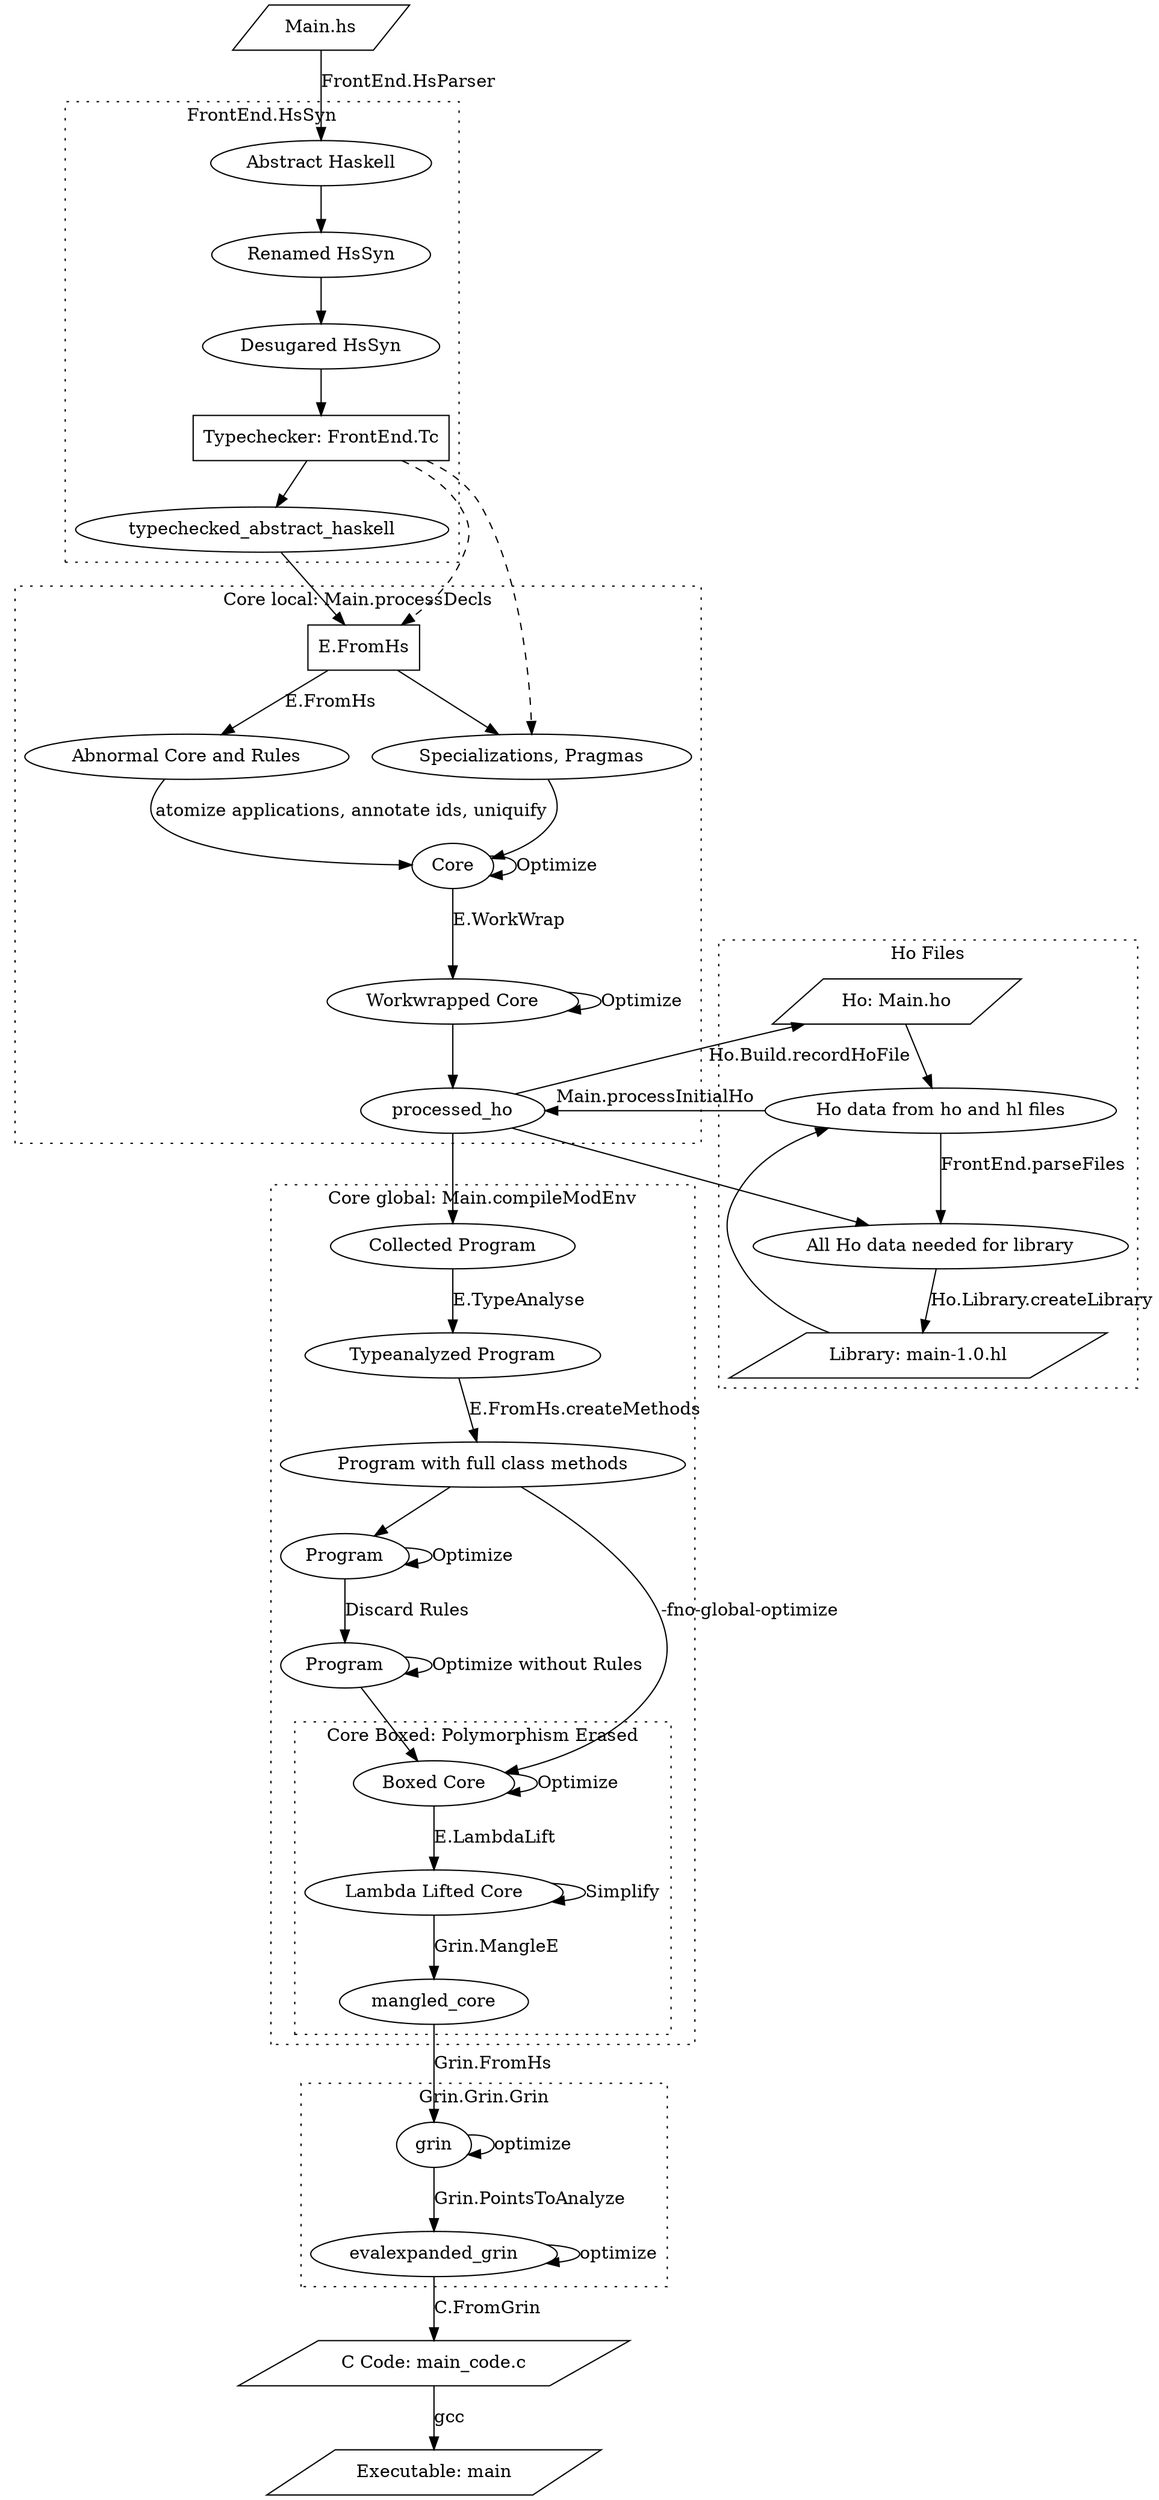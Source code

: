 

digraph jhc {
        rankdir = TB

        source_file     [ label = "Main.hs",  shape = parallelogram ]
        source_file -> abstract_haskell  [ label = "FrontEnd.HsParser" ]

        subgraph cluster_hs {
                label = "FrontEnd.HsSyn"
                style = dotted
                abstract_haskell [ label = "Abstract Haskell" ]
                renamed_abstract_haskell [ label = "Renamed HsSyn" ]
                desugared_abstract_haskell [ label = "Desugared HsSyn" ]

                abstract_haskell -> renamed_abstract_haskell
                renamed_abstract_haskell -> desugared_abstract_haskell

                typechecker [ label = "Typechecker: FrontEnd.Tc", shape = box ]

                desugared_abstract_haskell -> typechecker
                typechecker -> typechecked_abstract_haskell
        }

        subgraph cluster_local_e {
                // core local pass
                label = "Core local: Main.processDecls"
                typechecked_abstract_haskell -> from_hs
                typechecker -> from_hs [ style = dashed ]

                typechecker -> rules_and_specializations  [ style = dashed ]
                from_hs -> rules_and_specializations

                rules_and_specializations [ label = "Specializations, Pragmas" ]
                rules_and_specializations -> local_core

                local_core [ label = "Core" ]
                workwrapped_core [ label = "Workwrapped Core" ]
                initial_core [ label = "Abnormal Core and Rules" ]
                from_hs [ shape = box, label = "E.FromHs" ]
                from_hs -> initial_core [ label = "E.FromHs" ]
                initial_core -> local_core [ label = "atomize applications, annotate ids, uniquify"]
                local_core -> local_core [ label = "Optimize" ]
                local_core -> workwrapped_core [ label = "E.WorkWrap" ]
                workwrapped_core -> workwrapped_core [ label = "Optimize" ]
                workwrapped_core -> processed_ho
                style = dotted
        }

        subgraph cluster_foo {
                label = "Core global: Main.compileModEnv"
                style = dotted
                // core global pass
                initial_program [ label = "Collected Program" ]
                typeanalyzed_program [ label = "Typeanalyzed Program" ]
                processed_ho -> initial_program
                optimized_program [ label = "Program" ]
                program_no_rules [ label = "Program" ]
                optimized_program -> program_no_rules [ label = "Discard Rules" ]
                class_expanded_program [ label = "Program with full class methods" ]
                initial_program -> typeanalyzed_program [ label = "E.TypeAnalyse" ]
                typeanalyzed_program -> class_expanded_program [ label = "E.FromHs.createMethods" ]
                optimized_program -> optimized_program [ label = "Optimize" ]
                program_no_rules -> program_no_rules [ label = "Optimize without Rules" ]
                class_expanded_program -> optimized_program
                boxy_core [ label = "Boxed Core" ]
                program_no_rules -> boxy_core
                class_expanded_program -> boxy_core [ label = "-fno-global-optimize" ]

                subgraph cluster_final {
                        label = "Core Boxed: Polymorphism Erased"
                        style = dotted
                        // final stuff
                        boxy_core -> boxy_core [ label = "Optimize" ]
                        lambda_lifted_core [ label = "Lambda Lifted Core" ]
                        lambda_lifted_core -> lambda_lifted_core [ label = "Simplify" ]
                        boxy_core -> lambda_lifted_core [ label = "E.LambdaLift" ]
                        lambda_lifted_core -> mangled_core [ label = "Grin.MangleE" ]
                }
        }

        subgraph cluster_grin {
                label = "Grin.Grin.Grin"
                style = dotted
                mangled_core -> grin      [ label = "Grin.FromHs" ]
                grin -> grin [ label = "optimize" ]
                grin -> evalexpanded_grin [ label = "Grin.PointsToAnalyze" ]
                evalexpanded_grin -> evalexpanded_grin [ label = "optimize" ]

        }
        executable [ label = "Executable: main", shape = parallelogram ]
        c [ label = "C Code: main_code.c", shape = parallelogram ]
        evalexpanded_grin -> c  [ label = "C.FromGrin" ]
        c -> executable [ label = "gcc" ]



        subgraph cluster_ho {
                // ho data read off disk
                label = "Ho Files"
                style = dotted
                read_ho_data [ label = "Ho data from ho and hl files" ]
                collected_ho_data [ label = "All Ho data needed for library" ]
                hl_library [ label = "Library: main-1.0.hl" ]
                ho_file [ label = "Ho: Main.ho" ]
                ho_file -> read_ho_data
                hl_library -> read_ho_data
                read_ho_data -> processed_ho [ label = "Main.processInitialHo"]
                processed_ho -> ho_file [ label = "Ho.Build.recordHoFile" ]
                processed_ho -> collected_ho_data
                read_ho_data -> collected_ho_data [ label = "FrontEnd.parseFiles" ]
                collected_ho_data -> hl_library  [ label = "Ho.Library.createLibrary" ]
                ho_file [ shape = parallelogram ]
                hl_library [ shape = parallelogram ]

        }

}

